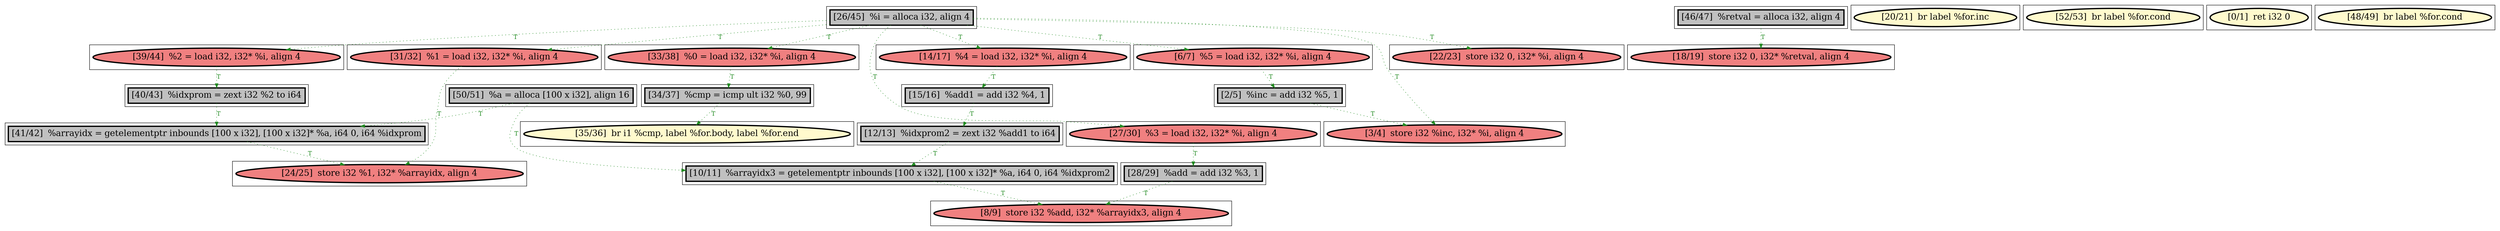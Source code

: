
digraph G {



node124->node126 [style=dotted,color=forestgreen,label="T",fontcolor=forestgreen ]
node119->node124 [style=dotted,color=forestgreen,label="T",fontcolor=forestgreen ]
node129->node133 [style=dotted,color=forestgreen,label="T",fontcolor=forestgreen ]
node117->node128 [style=dotted,color=forestgreen,label="T",fontcolor=forestgreen ]
node118->node115 [style=dotted,color=forestgreen,label="T",fontcolor=forestgreen ]
node130->node111 [style=dotted,color=forestgreen,label="T",fontcolor=forestgreen ]
node114->node123 [style=dotted,color=forestgreen,label="T",fontcolor=forestgreen ]
node131->node130 [style=dotted,color=forestgreen,label="T",fontcolor=forestgreen ]
node113->node112 [style=dotted,color=forestgreen,label="T",fontcolor=forestgreen ]
node112->node111 [style=dotted,color=forestgreen,label="T",fontcolor=forestgreen ]
node117->node131 [style=dotted,color=forestgreen,label="T",fontcolor=forestgreen ]
node121->node112 [style=dotted,color=forestgreen,label="T",fontcolor=forestgreen ]
node126->node133 [style=dotted,color=forestgreen,label="T",fontcolor=forestgreen ]
node110->node109 [style=dotted,color=forestgreen,label="T",fontcolor=forestgreen ]
node117->node129 [style=dotted,color=forestgreen,label="T",fontcolor=forestgreen ]
node117->node134 [style=dotted,color=forestgreen,label="T",fontcolor=forestgreen ]
node117->node116 [style=dotted,color=forestgreen,label="T",fontcolor=forestgreen ]
node109->node116 [style=dotted,color=forestgreen,label="T",fontcolor=forestgreen ]
node127->node125 [style=dotted,color=forestgreen,label="T",fontcolor=forestgreen ]
node117->node114 [style=dotted,color=forestgreen,label="T",fontcolor=forestgreen ]
node117->node110 [style=dotted,color=forestgreen,label="T",fontcolor=forestgreen ]
node128->node127 [style=dotted,color=forestgreen,label="T",fontcolor=forestgreen ]
node123->node113 [style=dotted,color=forestgreen,label="T",fontcolor=forestgreen ]
node121->node126 [style=dotted,color=forestgreen,label="T",fontcolor=forestgreen ]
node117->node119 [style=dotted,color=forestgreen,label="T",fontcolor=forestgreen ]


subgraph cluster26 {


node134 [penwidth=3.0,fontsize=20,fillcolor=lightcoral,label="[22/23]  store i32 0, i32* %i, align 4",shape=ellipse,style=filled ]



}

subgraph cluster25 {


node133 [penwidth=3.0,fontsize=20,fillcolor=lightcoral,label="[24/25]  store i32 %1, i32* %arrayidx, align 4",shape=ellipse,style=filled ]



}

subgraph cluster24 {


node132 [penwidth=3.0,fontsize=20,fillcolor=lemonchiffon,label="[20/21]  br label %for.inc",shape=ellipse,style=filled ]



}

subgraph cluster22 {


node130 [penwidth=3.0,fontsize=20,fillcolor=grey,label="[28/29]  %add = add i32 %3, 1",shape=rectangle,style=filled ]



}

subgraph cluster20 {


node128 [penwidth=3.0,fontsize=20,fillcolor=lightcoral,label="[33/38]  %0 = load i32, i32* %i, align 4",shape=ellipse,style=filled ]



}

subgraph cluster18 {


node126 [penwidth=3.0,fontsize=20,fillcolor=grey,label="[41/42]  %arrayidx = getelementptr inbounds [100 x i32], [100 x i32]* %a, i64 0, i64 %idxprom",shape=rectangle,style=filled ]



}

subgraph cluster16 {


node124 [penwidth=3.0,fontsize=20,fillcolor=grey,label="[40/43]  %idxprom = zext i32 %2 to i64",shape=rectangle,style=filled ]



}

subgraph cluster17 {


node125 [penwidth=3.0,fontsize=20,fillcolor=lemonchiffon,label="[35/36]  br i1 %cmp, label %for.body, label %for.end",shape=ellipse,style=filled ]



}

subgraph cluster4 {


node112 [penwidth=3.0,fontsize=20,fillcolor=grey,label="[10/11]  %arrayidx3 = getelementptr inbounds [100 x i32], [100 x i32]* %a, i64 0, i64 %idxprom2",shape=rectangle,style=filled ]



}

subgraph cluster3 {


node111 [penwidth=3.0,fontsize=20,fillcolor=lightcoral,label="[8/9]  store i32 %add, i32* %arrayidx3, align 4",shape=ellipse,style=filled ]



}

subgraph cluster2 {


node110 [penwidth=3.0,fontsize=20,fillcolor=lightcoral,label="[6/7]  %5 = load i32, i32* %i, align 4",shape=ellipse,style=filled ]



}

subgraph cluster1 {


node109 [penwidth=3.0,fontsize=20,fillcolor=grey,label="[2/5]  %inc = add i32 %5, 1",shape=rectangle,style=filled ]



}

subgraph cluster12 {


node120 [penwidth=3.0,fontsize=20,fillcolor=lemonchiffon,label="[52/53]  br label %for.cond",shape=ellipse,style=filled ]



}

subgraph cluster5 {


node113 [penwidth=3.0,fontsize=20,fillcolor=grey,label="[12/13]  %idxprom2 = zext i32 %add1 to i64",shape=rectangle,style=filled ]



}

subgraph cluster0 {


node108 [penwidth=3.0,fontsize=20,fillcolor=lemonchiffon,label="[0/1]  ret i32 0",shape=ellipse,style=filled ]



}

subgraph cluster6 {


node114 [penwidth=3.0,fontsize=20,fillcolor=lightcoral,label="[14/17]  %4 = load i32, i32* %i, align 4",shape=ellipse,style=filled ]



}

subgraph cluster14 {


node122 [penwidth=3.0,fontsize=20,fillcolor=lemonchiffon,label="[48/49]  br label %for.cond",shape=ellipse,style=filled ]



}

subgraph cluster7 {


node115 [penwidth=3.0,fontsize=20,fillcolor=lightcoral,label="[18/19]  store i32 0, i32* %retval, align 4",shape=ellipse,style=filled ]



}

subgraph cluster23 {


node131 [penwidth=3.0,fontsize=20,fillcolor=lightcoral,label="[27/30]  %3 = load i32, i32* %i, align 4",shape=ellipse,style=filled ]



}

subgraph cluster8 {


node116 [penwidth=3.0,fontsize=20,fillcolor=lightcoral,label="[3/4]  store i32 %inc, i32* %i, align 4",shape=ellipse,style=filled ]



}

subgraph cluster21 {


node129 [penwidth=3.0,fontsize=20,fillcolor=lightcoral,label="[31/32]  %1 = load i32, i32* %i, align 4",shape=ellipse,style=filled ]



}

subgraph cluster9 {


node117 [penwidth=3.0,fontsize=20,fillcolor=grey,label="[26/45]  %i = alloca i32, align 4",shape=rectangle,style=filled ]



}

subgraph cluster19 {


node127 [penwidth=3.0,fontsize=20,fillcolor=grey,label="[34/37]  %cmp = icmp ult i32 %0, 99",shape=rectangle,style=filled ]



}

subgraph cluster10 {


node118 [penwidth=3.0,fontsize=20,fillcolor=grey,label="[46/47]  %retval = alloca i32, align 4",shape=rectangle,style=filled ]



}

subgraph cluster11 {


node119 [penwidth=3.0,fontsize=20,fillcolor=lightcoral,label="[39/44]  %2 = load i32, i32* %i, align 4",shape=ellipse,style=filled ]



}

subgraph cluster13 {


node121 [penwidth=3.0,fontsize=20,fillcolor=grey,label="[50/51]  %a = alloca [100 x i32], align 16",shape=rectangle,style=filled ]



}

subgraph cluster15 {


node123 [penwidth=3.0,fontsize=20,fillcolor=grey,label="[15/16]  %add1 = add i32 %4, 1",shape=rectangle,style=filled ]



}

}

